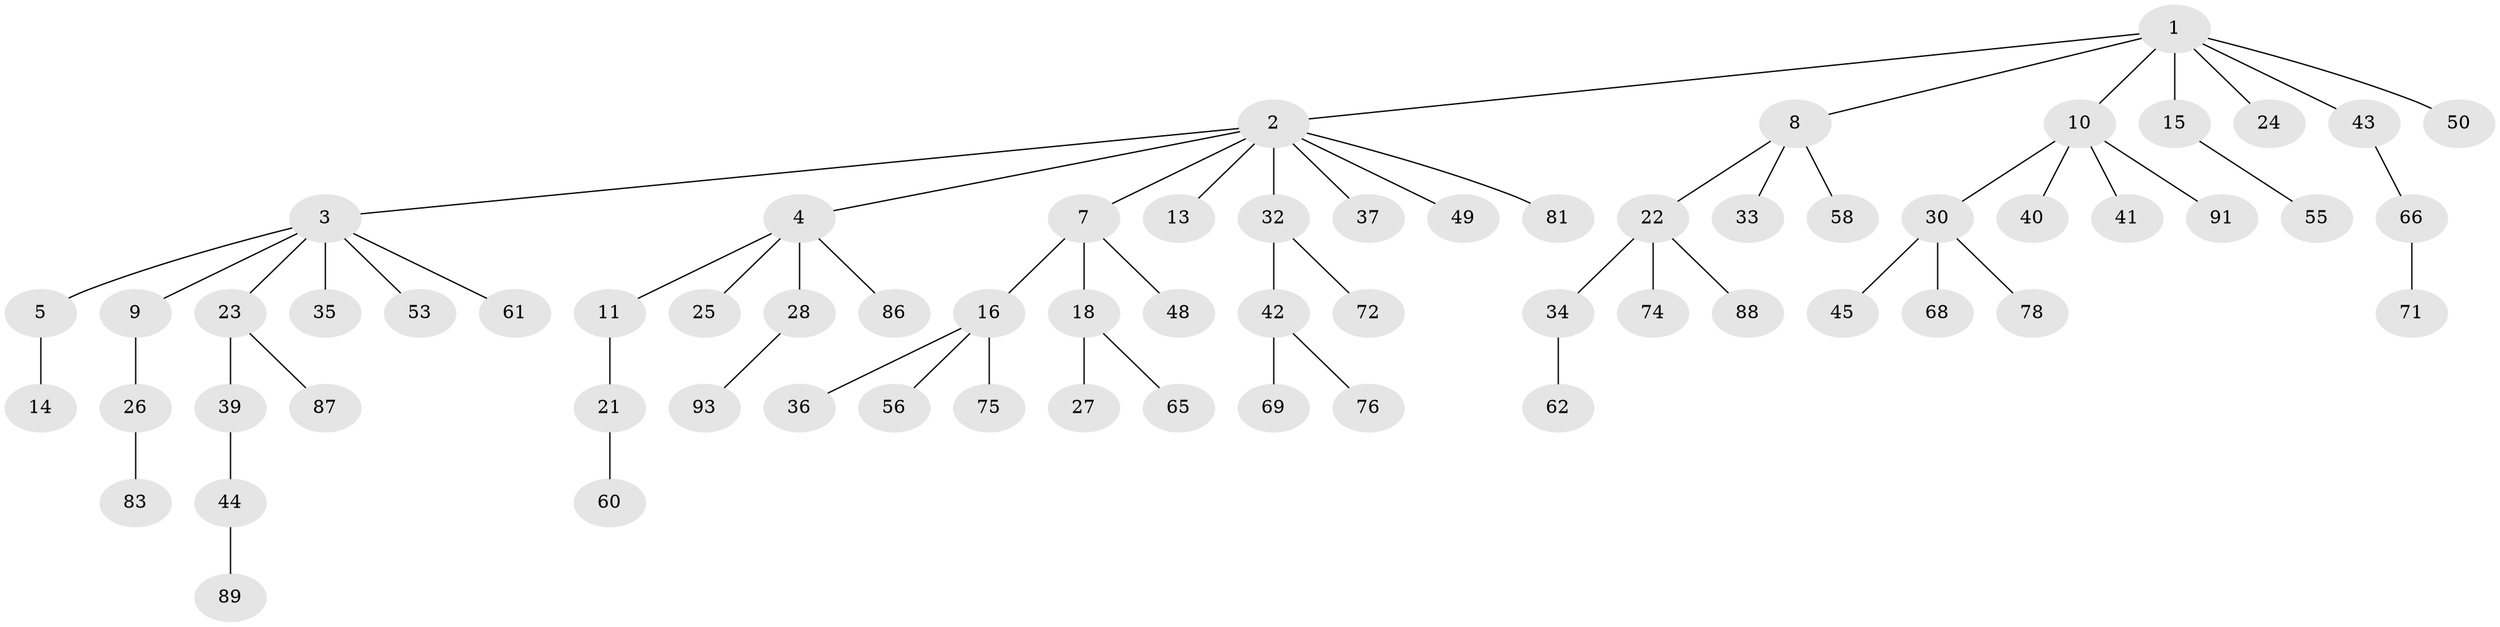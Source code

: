 // original degree distribution, {3: 0.08602150537634409, 10: 0.010752688172043012, 8: 0.010752688172043012, 5: 0.03225806451612903, 2: 0.22580645161290322, 6: 0.010752688172043012, 1: 0.5483870967741935, 4: 0.07526881720430108}
// Generated by graph-tools (version 1.1) at 2025/42/03/06/25 10:42:05]
// undirected, 65 vertices, 64 edges
graph export_dot {
graph [start="1"]
  node [color=gray90,style=filled];
  1 [super="+6"];
  2 [super="+84"];
  3 [super="+51"];
  4 [super="+12"];
  5;
  7 [super="+20"];
  8 [super="+19"];
  9;
  10 [super="+17"];
  11 [super="+63"];
  13;
  14;
  15 [super="+38"];
  16 [super="+77"];
  18 [super="+31"];
  21 [super="+54"];
  22 [super="+57"];
  23;
  24;
  25 [super="+46"];
  26 [super="+29"];
  27 [super="+64"];
  28 [super="+59"];
  30 [super="+52"];
  32 [super="+80"];
  33 [super="+47"];
  34;
  35;
  36;
  37;
  39 [super="+73"];
  40;
  41 [super="+82"];
  42 [super="+90"];
  43;
  44 [super="+79"];
  45;
  48 [super="+67"];
  49;
  50;
  53;
  55;
  56;
  58;
  60;
  61;
  62;
  65;
  66 [super="+70"];
  68;
  69;
  71;
  72;
  74;
  75 [super="+85"];
  76 [super="+92"];
  78;
  81;
  83;
  86;
  87;
  88;
  89;
  91;
  93;
  1 -- 2;
  1 -- 10;
  1 -- 50;
  1 -- 8;
  1 -- 24;
  1 -- 43;
  1 -- 15;
  2 -- 3;
  2 -- 4;
  2 -- 7;
  2 -- 13;
  2 -- 32;
  2 -- 37;
  2 -- 49;
  2 -- 81;
  3 -- 5;
  3 -- 9;
  3 -- 23;
  3 -- 35;
  3 -- 53;
  3 -- 61;
  4 -- 11;
  4 -- 25;
  4 -- 86;
  4 -- 28;
  5 -- 14;
  7 -- 16;
  7 -- 18;
  7 -- 48;
  8 -- 33;
  8 -- 58;
  8 -- 22;
  9 -- 26;
  10 -- 30;
  10 -- 40;
  10 -- 41;
  10 -- 91;
  11 -- 21;
  15 -- 55;
  16 -- 36;
  16 -- 56;
  16 -- 75;
  18 -- 27;
  18 -- 65;
  21 -- 60;
  22 -- 34;
  22 -- 74;
  22 -- 88;
  23 -- 39;
  23 -- 87;
  26 -- 83;
  28 -- 93;
  30 -- 45;
  30 -- 68;
  30 -- 78;
  32 -- 42;
  32 -- 72;
  34 -- 62;
  39 -- 44;
  42 -- 69;
  42 -- 76;
  43 -- 66;
  44 -- 89;
  66 -- 71;
}
